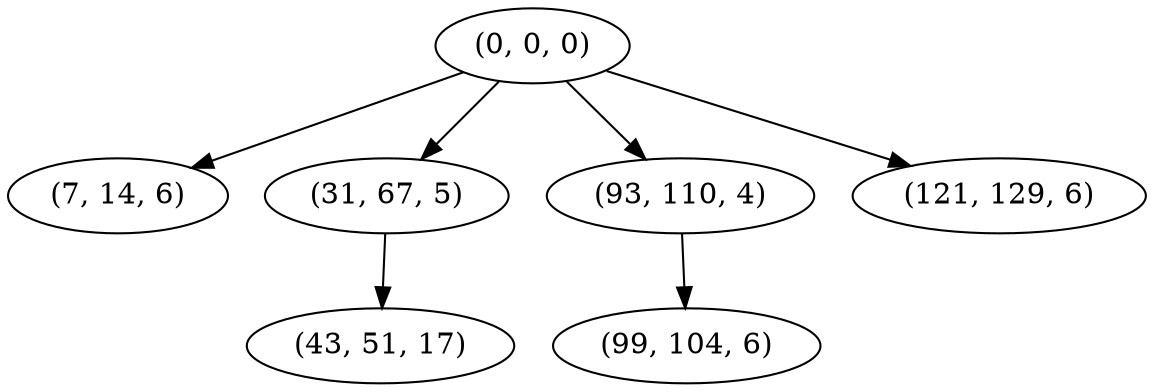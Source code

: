 digraph tree {
    "(0, 0, 0)";
    "(7, 14, 6)";
    "(31, 67, 5)";
    "(43, 51, 17)";
    "(93, 110, 4)";
    "(99, 104, 6)";
    "(121, 129, 6)";
    "(0, 0, 0)" -> "(7, 14, 6)";
    "(0, 0, 0)" -> "(31, 67, 5)";
    "(0, 0, 0)" -> "(93, 110, 4)";
    "(0, 0, 0)" -> "(121, 129, 6)";
    "(31, 67, 5)" -> "(43, 51, 17)";
    "(93, 110, 4)" -> "(99, 104, 6)";
}
